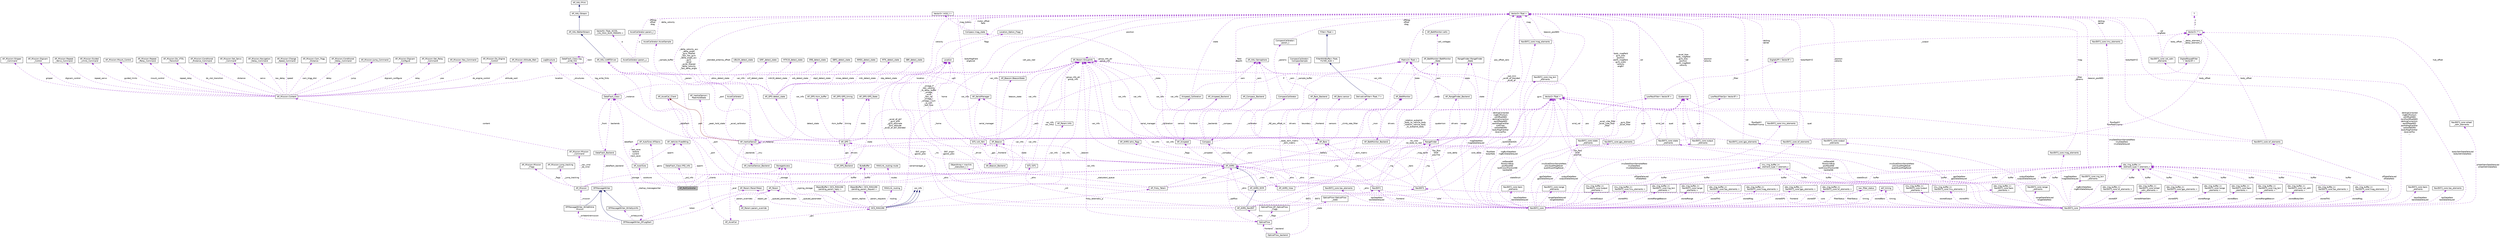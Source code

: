 digraph "AP_RollController"
{
 // INTERACTIVE_SVG=YES
  edge [fontname="Helvetica",fontsize="10",labelfontname="Helvetica",labelfontsize="10"];
  node [fontname="Helvetica",fontsize="10",shape=record];
  Node1 [label="AP_RollController",height=0.2,width=0.4,color="black", fillcolor="grey75", style="filled", fontcolor="black"];
  Node2 -> Node1 [dir="back",color="darkorchid3",fontsize="10",style="dashed",label=" autotune" ,fontname="Helvetica"];
  Node2 [label="AP_AutoTune",height=0.2,width=0.4,color="black", fillcolor="white", style="filled",URL="$classAP__AutoTune.html"];
  Node3 -> Node2 [dir="back",color="darkorchid3",fontsize="10",style="dashed",label=" dataflash" ,fontname="Helvetica"];
  Node3 [label="DataFlash_Class",height=0.2,width=0.4,color="black", fillcolor="white", style="filled",URL="$classDataFlash__Class.html"];
  Node4 -> Node3 [dir="back",color="darkorchid3",fontsize="10",style="dashed",label=" log_write_fmts" ,fontname="Helvetica"];
  Node4 [label="DataFlash_Class::log\l_write_fmt",height=0.2,width=0.4,color="black", fillcolor="white", style="filled",URL="$structDataFlash__Class_1_1log__write__fmt.html"];
  Node4 -> Node4 [dir="back",color="darkorchid3",fontsize="10",style="dashed",label=" next" ,fontname="Helvetica"];
  Node5 -> Node3 [dir="back",color="darkorchid3",fontsize="10",style="dashed",label=" _structures" ,fontname="Helvetica"];
  Node5 [label="LogStructure",height=0.2,width=0.4,color="black", fillcolor="white", style="filled",URL="$structLogStructure.html"];
  Node3 -> Node3 [dir="back",color="darkorchid3",fontsize="10",style="dashed",label=" _instance" ,fontname="Helvetica"];
  Node6 -> Node3 [dir="back",color="darkorchid3",fontsize="10",style="dashed",label=" backends" ,fontname="Helvetica"];
  Node6 [label="DataFlash_Backend",height=0.2,width=0.4,color="black", fillcolor="white", style="filled",URL="$classDataFlash__Backend.html"];
  Node3 -> Node6 [dir="back",color="darkorchid3",fontsize="10",style="dashed",label=" _front" ,fontname="Helvetica"];
  Node7 -> Node6 [dir="back",color="darkorchid3",fontsize="10",style="dashed",label=" _startup_messagewriter" ,fontname="Helvetica"];
  Node7 [label="DFMessageWriter_DFLogStart",height=0.2,width=0.4,color="black", fillcolor="white", style="filled",URL="$classDFMessageWriter__DFLogStart.html"];
  Node8 -> Node7 [dir="back",color="midnightblue",fontsize="10",style="solid",fontname="Helvetica"];
  Node8 [label="DFMessageWriter",height=0.2,width=0.4,color="black", fillcolor="white", style="filled",URL="$classDFMessageWriter.html"];
  Node6 -> Node8 [dir="back",color="darkorchid3",fontsize="10",style="dashed",label=" _dataflash_backend" ,fontname="Helvetica"];
  Node9 -> Node7 [dir="back",color="darkorchid3",fontsize="10",style="dashed",label=" _writeentiremission" ,fontname="Helvetica"];
  Node9 [label="DFMessageWriter_WriteEntire\lMission",height=0.2,width=0.4,color="black", fillcolor="white", style="filled",URL="$classDFMessageWriter__WriteEntireMission.html"];
  Node8 -> Node9 [dir="back",color="midnightblue",fontsize="10",style="solid",fontname="Helvetica"];
  Node10 -> Node9 [dir="back",color="darkorchid3",fontsize="10",style="dashed",label=" _mission" ,fontname="Helvetica"];
  Node10 [label="AP_Mission",height=0.2,width=0.4,color="black", fillcolor="white", style="filled",URL="$classAP__Mission.html",tooltip="Object managing Mission. "];
  Node11 -> Node10 [dir="back",color="darkorchid3",fontsize="10",style="dashed",label=" _storage" ,fontname="Helvetica"];
  Node11 [label="StorageAccess",height=0.2,width=0.4,color="black", fillcolor="white", style="filled",URL="$classStorageAccess.html"];
  Node12 -> Node10 [dir="back",color="darkorchid3",fontsize="10",style="dashed",label=" _nav_cmd\n_do_cmd" ,fontname="Helvetica"];
  Node12 [label="AP_Mission::Mission\l_Command",height=0.2,width=0.4,color="black", fillcolor="white", style="filled",URL="$structAP__Mission_1_1Mission__Command.html"];
  Node13 -> Node12 [dir="back",color="darkorchid3",fontsize="10",style="dashed",label=" content" ,fontname="Helvetica"];
  Node13 [label="AP_Mission::Content",height=0.2,width=0.4,color="black", fillcolor="white", style="filled",URL="$unionAP__Mission_1_1Content.html"];
  Node14 -> Node13 [dir="back",color="darkorchid3",fontsize="10",style="dashed",label=" guided_limits" ,fontname="Helvetica"];
  Node14 [label="AP_Mission::Guided\l_Limits_Command",height=0.2,width=0.4,color="black", fillcolor="white", style="filled",URL="$structAP__Mission_1_1Guided__Limits__Command.html"];
  Node15 -> Node13 [dir="back",color="darkorchid3",fontsize="10",style="dashed",label=" mount_control" ,fontname="Helvetica"];
  Node15 [label="AP_Mission::Mount_Control",height=0.2,width=0.4,color="black", fillcolor="white", style="filled",URL="$structAP__Mission_1_1Mount__Control.html"];
  Node16 -> Node13 [dir="back",color="darkorchid3",fontsize="10",style="dashed",label=" repeat_relay" ,fontname="Helvetica"];
  Node16 [label="AP_Mission::Repeat\l_Relay_Command",height=0.2,width=0.4,color="black", fillcolor="white", style="filled",URL="$structAP__Mission_1_1Repeat__Relay__Command.html"];
  Node17 -> Node13 [dir="back",color="darkorchid3",fontsize="10",style="dashed",label=" do_vtol_transition" ,fontname="Helvetica"];
  Node17 [label="AP_Mission::Do_VTOL\l_Transition",height=0.2,width=0.4,color="black", fillcolor="white", style="filled",URL="$structAP__Mission_1_1Do__VTOL__Transition.html"];
  Node18 -> Node13 [dir="back",color="darkorchid3",fontsize="10",style="dashed",label=" distance" ,fontname="Helvetica"];
  Node18 [label="AP_Mission::Conditional\l_Distance_Command",height=0.2,width=0.4,color="black", fillcolor="white", style="filled",URL="$structAP__Mission_1_1Conditional__Distance__Command.html"];
  Node19 -> Node13 [dir="back",color="darkorchid3",fontsize="10",style="dashed",label=" servo" ,fontname="Helvetica"];
  Node19 [label="AP_Mission::Set_Servo\l_Command",height=0.2,width=0.4,color="black", fillcolor="white", style="filled",URL="$structAP__Mission_1_1Set__Servo__Command.html"];
  Node20 -> Node13 [dir="back",color="darkorchid3",fontsize="10",style="dashed",label=" nav_delay" ,fontname="Helvetica"];
  Node20 [label="AP_Mission::Navigation\l_Delay_Command",height=0.2,width=0.4,color="black", fillcolor="white", style="filled",URL="$structAP__Mission_1_1Navigation__Delay__Command.html"];
  Node21 -> Node13 [dir="back",color="darkorchid3",fontsize="10",style="dashed",label=" speed" ,fontname="Helvetica"];
  Node21 [label="AP_Mission::Change\l_Speed_Command",height=0.2,width=0.4,color="black", fillcolor="white", style="filled",URL="$structAP__Mission_1_1Change__Speed__Command.html"];
  Node22 -> Node13 [dir="back",color="darkorchid3",fontsize="10",style="dashed",label=" cam_trigg_dist" ,fontname="Helvetica"];
  Node22 [label="AP_Mission::Cam_Trigg\l_Distance",height=0.2,width=0.4,color="black", fillcolor="white", style="filled",URL="$structAP__Mission_1_1Cam__Trigg__Distance.html"];
  Node23 -> Node13 [dir="back",color="darkorchid3",fontsize="10",style="dashed",label=" delay" ,fontname="Helvetica"];
  Node23 [label="AP_Mission::Conditional\l_Delay_Command",height=0.2,width=0.4,color="black", fillcolor="white", style="filled",URL="$structAP__Mission_1_1Conditional__Delay__Command.html"];
  Node24 -> Node13 [dir="back",color="darkorchid3",fontsize="10",style="dashed",label=" jump" ,fontname="Helvetica"];
  Node24 [label="AP_Mission::Jump_Command",height=0.2,width=0.4,color="black", fillcolor="white", style="filled",URL="$structAP__Mission_1_1Jump__Command.html"];
  Node25 -> Node13 [dir="back",color="darkorchid3",fontsize="10",style="dashed",label=" location" ,fontname="Helvetica"];
  Node25 [label="Location",height=0.2,width=0.4,color="black", fillcolor="white", style="filled",URL="$structLocation.html"];
  Node26 -> Node25 [dir="back",color="darkorchid3",fontsize="10",style="dashed",label=" flags" ,fontname="Helvetica"];
  Node26 [label="Location_Option_Flags",height=0.2,width=0.4,color="black", fillcolor="white", style="filled",URL="$structLocation__Option__Flags.html"];
  Node27 -> Node13 [dir="back",color="darkorchid3",fontsize="10",style="dashed",label=" digicam_configure" ,fontname="Helvetica"];
  Node27 [label="AP_Mission::Digicam\l_Configure",height=0.2,width=0.4,color="black", fillcolor="white", style="filled",URL="$structAP__Mission_1_1Digicam__Configure.html"];
  Node28 -> Node13 [dir="back",color="darkorchid3",fontsize="10",style="dashed",label=" relay" ,fontname="Helvetica"];
  Node28 [label="AP_Mission::Set_Relay\l_Command",height=0.2,width=0.4,color="black", fillcolor="white", style="filled",URL="$structAP__Mission_1_1Set__Relay__Command.html"];
  Node29 -> Node13 [dir="back",color="darkorchid3",fontsize="10",style="dashed",label=" yaw" ,fontname="Helvetica"];
  Node29 [label="AP_Mission::Yaw_Command",height=0.2,width=0.4,color="black", fillcolor="white", style="filled",URL="$structAP__Mission_1_1Yaw__Command.html"];
  Node30 -> Node13 [dir="back",color="darkorchid3",fontsize="10",style="dashed",label=" do_engine_control" ,fontname="Helvetica"];
  Node30 [label="AP_Mission::Do_Engine\l_Control",height=0.2,width=0.4,color="black", fillcolor="white", style="filled",URL="$structAP__Mission_1_1Do__Engine__Control.html"];
  Node31 -> Node13 [dir="back",color="darkorchid3",fontsize="10",style="dashed",label=" altitude_wait" ,fontname="Helvetica"];
  Node31 [label="AP_Mission::Altitude_Wait",height=0.2,width=0.4,color="black", fillcolor="white", style="filled",URL="$structAP__Mission_1_1Altitude__Wait.html"];
  Node32 -> Node13 [dir="back",color="darkorchid3",fontsize="10",style="dashed",label=" gripper" ,fontname="Helvetica"];
  Node32 [label="AP_Mission::Gripper\l_Command",height=0.2,width=0.4,color="black", fillcolor="white", style="filled",URL="$structAP__Mission_1_1Gripper__Command.html"];
  Node33 -> Node13 [dir="back",color="darkorchid3",fontsize="10",style="dashed",label=" digicam_control" ,fontname="Helvetica"];
  Node33 [label="AP_Mission::Digicam\l_Control",height=0.2,width=0.4,color="black", fillcolor="white", style="filled",URL="$structAP__Mission_1_1Digicam__Control.html"];
  Node34 -> Node13 [dir="back",color="darkorchid3",fontsize="10",style="dashed",label=" repeat_servo" ,fontname="Helvetica"];
  Node34 [label="AP_Mission::Repeat\l_Servo_Command",height=0.2,width=0.4,color="black", fillcolor="white", style="filled",URL="$structAP__Mission_1_1Repeat__Servo__Command.html"];
  Node35 -> Node10 [dir="back",color="darkorchid3",fontsize="10",style="dashed",label=" var_info" ,fontname="Helvetica"];
  Node35 [label="AP_Param::GroupInfo",height=0.2,width=0.4,color="black", fillcolor="white", style="filled",URL="$structAP__Param_1_1GroupInfo.html"];
  Node35 -> Node35 [dir="back",color="darkorchid3",fontsize="10",style="dashed",label=" group_info_ptr\ngroup_info" ,fontname="Helvetica"];
  Node36 -> Node10 [dir="back",color="darkorchid3",fontsize="10",style="dashed",label=" _flags" ,fontname="Helvetica"];
  Node36 [label="AP_Mission::Mission\l_Flags",height=0.2,width=0.4,color="black", fillcolor="white", style="filled",URL="$structAP__Mission_1_1Mission__Flags.html"];
  Node37 -> Node10 [dir="back",color="darkorchid3",fontsize="10",style="dashed",label=" _ahrs" ,fontname="Helvetica"];
  Node37 [label="AP_AHRS",height=0.2,width=0.4,color="black", fillcolor="white", style="filled",URL="$classAP__AHRS.html"];
  Node38 -> Node37 [dir="back",color="darkorchid3",fontsize="10",style="dashed",label=" _rotation_autopilot\l_body_to_vehicle_body\n_rotation_vehicle_body\l_to_autopilot_body" ,fontname="Helvetica"];
  Node38 [label="Matrix3\< float \>",height=0.2,width=0.4,color="black", fillcolor="white", style="filled",URL="$classMatrix3.html"];
  Node39 -> Node38 [dir="back",color="darkorchid3",fontsize="10",style="dashed",label=" a\nb\nc" ,fontname="Helvetica"];
  Node39 [label="Vector3\< float \>",height=0.2,width=0.4,color="black", fillcolor="white", style="filled",URL="$classVector3.html"];
  Node40 -> Node37 [dir="back",color="darkorchid3",fontsize="10",style="dashed",label=" _flags" ,fontname="Helvetica"];
  Node40 [label="AP_AHRS::ahrs_flags",height=0.2,width=0.4,color="black", fillcolor="white", style="filled",URL="$structAP__AHRS_1_1ahrs__flags.html"];
  Node41 -> Node37 [dir="back",color="darkorchid3",fontsize="10",style="dashed",label=" _baro" ,fontname="Helvetica"];
  Node41 [label="AP_Baro",height=0.2,width=0.4,color="black", fillcolor="white", style="filled",URL="$classAP__Baro.html"];
  Node42 -> Node41 [dir="back",color="darkorchid3",fontsize="10",style="dashed",label=" sensors" ,fontname="Helvetica"];
  Node42 [label="AP_Baro::sensor",height=0.2,width=0.4,color="black", fillcolor="white", style="filled",URL="$structAP__Baro_1_1sensor.html"];
  Node43 -> Node41 [dir="back",color="darkorchid3",fontsize="10",style="dashed",label=" _climb_rate_filter" ,fontname="Helvetica"];
  Node43 [label="DerivativeFilter\< float, 7 \>",height=0.2,width=0.4,color="black", fillcolor="white", style="filled",URL="$classDerivativeFilter.html"];
  Node44 -> Node43 [dir="back",color="midnightblue",fontsize="10",style="solid",fontname="Helvetica"];
  Node44 [label="FilterWithBuffer\< float,\l FILTER_SIZE \>",height=0.2,width=0.4,color="black", fillcolor="white", style="filled",URL="$classFilterWithBuffer.html"];
  Node45 -> Node44 [dir="back",color="midnightblue",fontsize="10",style="solid",fontname="Helvetica"];
  Node45 [label="Filter\< float \>",height=0.2,width=0.4,color="black", fillcolor="white", style="filled",URL="$classFilter.html"];
  Node35 -> Node41 [dir="back",color="darkorchid3",fontsize="10",style="dashed",label=" var_info" ,fontname="Helvetica"];
  Node46 -> Node41 [dir="back",color="darkorchid3",fontsize="10",style="dashed",label=" drivers" ,fontname="Helvetica"];
  Node46 [label="AP_Baro_Backend",height=0.2,width=0.4,color="black", fillcolor="white", style="filled",URL="$classAP__Baro__Backend.html"];
  Node41 -> Node46 [dir="back",color="darkorchid3",fontsize="10",style="dashed",label=" _frontend" ,fontname="Helvetica"];
  Node47 -> Node46 [dir="back",color="darkorchid3",fontsize="10",style="dashed",label=" _sem" ,fontname="Helvetica"];
  Node47 [label="AP_HAL::Semaphore",height=0.2,width=0.4,color="black", fillcolor="white", style="filled",URL="$classAP__HAL_1_1Semaphore.html"];
  Node48 -> Node37 [dir="back",color="darkorchid3",fontsize="10",style="dashed",label=" _optflow" ,fontname="Helvetica"];
  Node48 [label="OpticalFlow",height=0.2,width=0.4,color="black", fillcolor="white", style="filled",URL="$classOpticalFlow.html"];
  Node49 -> Node48 [dir="back",color="darkorchid3",fontsize="10",style="dashed",label=" _ahrs" ,fontname="Helvetica"];
  Node49 [label="AP_AHRS_NavEKF",height=0.2,width=0.4,color="black", fillcolor="white", style="filled",URL="$classAP__AHRS__NavEKF.html"];
  Node50 -> Node49 [dir="back",color="midnightblue",fontsize="10",style="solid",fontname="Helvetica"];
  Node50 [label="AP_AHRS_DCM",height=0.2,width=0.4,color="black", fillcolor="white", style="filled",URL="$classAP__AHRS__DCM.html"];
  Node37 -> Node50 [dir="back",color="midnightblue",fontsize="10",style="solid",fontname="Helvetica"];
  Node38 -> Node50 [dir="back",color="darkorchid3",fontsize="10",style="dashed",label=" _body_dcm_matrix\n_dcm_matrix" ,fontname="Helvetica"];
  Node39 -> Node50 [dir="back",color="darkorchid3",fontsize="10",style="dashed",label=" _omega_P\n_last_velocity\n_ra_delay_buffer\n_omega\n_wind\n_last_vel\n_omega_I\n_omega_I_sum\n_ra_sum\n_last_fuse\n..." ,fontname="Helvetica"];
  Node51 -> Node50 [dir="back",color="darkorchid3",fontsize="10",style="dashed",label=" _mag_earth" ,fontname="Helvetica"];
  Node51 [label="Vector2\< float \>",height=0.2,width=0.4,color="black", fillcolor="white", style="filled",URL="$structVector2.html"];
  Node38 -> Node49 [dir="back",color="darkorchid3",fontsize="10",style="dashed",label=" _dcm_matrix" ,fontname="Helvetica"];
  Node52 -> Node49 [dir="back",color="darkorchid3",fontsize="10",style="dashed",label=" EKF2" ,fontname="Helvetica"];
  Node52 [label="NavEKF2",height=0.2,width=0.4,color="black", fillcolor="white", style="filled",URL="$classNavEKF2.html"];
  Node41 -> Node52 [dir="back",color="darkorchid3",fontsize="10",style="dashed",label=" _baro" ,fontname="Helvetica"];
  Node35 -> Node52 [dir="back",color="darkorchid3",fontsize="10",style="dashed",label=" var_info" ,fontname="Helvetica"];
  Node51 -> Node52 [dir="back",color="darkorchid3",fontsize="10",style="dashed",label=" core_delta" ,fontname="Helvetica"];
  Node53 -> Node52 [dir="back",color="darkorchid3",fontsize="10",style="dashed",label=" _rng" ,fontname="Helvetica"];
  Node53 [label="RangeFinder",height=0.2,width=0.4,color="black", fillcolor="white", style="filled",URL="$classRangeFinder.html"];
  Node54 -> Node53 [dir="back",color="darkorchid3",fontsize="10",style="dashed",label=" serial_manager" ,fontname="Helvetica"];
  Node54 [label="AP_SerialManager",height=0.2,width=0.4,color="black", fillcolor="white", style="filled",URL="$classAP__SerialManager.html"];
  Node55 -> Node54 [dir="back",color="darkorchid3",fontsize="10",style="dashed",label=" uart" ,fontname="Helvetica"];
  Node55 [label="AP_HAL::UARTDriver",height=0.2,width=0.4,color="black", fillcolor="white", style="filled",URL="$classAP__HAL_1_1UARTDriver.html"];
  Node56 -> Node55 [dir="back",color="midnightblue",fontsize="10",style="solid",fontname="Helvetica"];
  Node56 [label="AP_HAL::BetterStream",height=0.2,width=0.4,color="black", fillcolor="white", style="filled",URL="$classAP__HAL_1_1BetterStream.html"];
  Node57 -> Node56 [dir="back",color="midnightblue",fontsize="10",style="solid",fontname="Helvetica"];
  Node57 [label="AP_HAL::Stream",height=0.2,width=0.4,color="black", fillcolor="white", style="filled",URL="$classAP__HAL_1_1Stream.html"];
  Node58 -> Node57 [dir="back",color="midnightblue",fontsize="10",style="solid",fontname="Helvetica"];
  Node58 [label="AP_HAL::Print",height=0.2,width=0.4,color="black", fillcolor="white", style="filled",URL="$classAP__HAL_1_1Print.html"];
  Node35 -> Node54 [dir="back",color="darkorchid3",fontsize="10",style="dashed",label=" var_info" ,fontname="Helvetica"];
  Node59 -> Node53 [dir="back",color="darkorchid3",fontsize="10",style="dashed",label=" state" ,fontname="Helvetica"];
  Node59 [label="RangeFinder::RangeFinder\l_State",height=0.2,width=0.4,color="black", fillcolor="white", style="filled",URL="$structRangeFinder_1_1RangeFinder__State.html"];
  Node35 -> Node53 [dir="back",color="darkorchid3",fontsize="10",style="dashed",label=" var_info" ,fontname="Helvetica"];
  Node39 -> Node53 [dir="back",color="darkorchid3",fontsize="10",style="dashed",label=" pos_offset_zero" ,fontname="Helvetica"];
  Node60 -> Node53 [dir="back",color="darkorchid3",fontsize="10",style="dashed",label=" drivers" ,fontname="Helvetica"];
  Node60 [label="AP_RangeFinder_Backend",height=0.2,width=0.4,color="black", fillcolor="white", style="filled",URL="$classAP__RangeFinder__Backend.html"];
  Node59 -> Node60 [dir="back",color="darkorchid3",fontsize="10",style="dashed",label=" state" ,fontname="Helvetica"];
  Node47 -> Node60 [dir="back",color="darkorchid3",fontsize="10",style="dashed",label=" _sem" ,fontname="Helvetica"];
  Node53 -> Node60 [dir="back",color="darkorchid3",fontsize="10",style="dashed",label=" ranger" ,fontname="Helvetica"];
  Node37 -> Node52 [dir="back",color="darkorchid3",fontsize="10",style="dashed",label=" _ahrs" ,fontname="Helvetica"];
  Node61 -> Node52 [dir="back",color="darkorchid3",fontsize="10",style="dashed",label=" core" ,fontname="Helvetica"];
  Node61 [label="NavEKF2_core",height=0.2,width=0.4,color="black", fillcolor="white", style="filled",URL="$classNavEKF2__core.html"];
  Node62 -> Node61 [dir="back",color="darkorchid3",fontsize="10",style="dashed",label=" magDataNew\nmagDataDelayed" ,fontname="Helvetica"];
  Node62 [label="NavEKF2_core::mag_elements",height=0.2,width=0.4,color="black", fillcolor="white", style="filled",URL="$structNavEKF2__core_1_1mag__elements.html"];
  Node39 -> Node62 [dir="back",color="darkorchid3",fontsize="10",style="dashed",label=" mag" ,fontname="Helvetica"];
  Node38 -> Node61 [dir="back",color="darkorchid3",fontsize="10",style="dashed",label=" Tbn_flow\nDCM\nprevTnb" ,fontname="Helvetica"];
  Node52 -> Node61 [dir="back",color="darkorchid3",fontsize="10",style="dashed",label=" frontend" ,fontname="Helvetica"];
  Node63 -> Node61 [dir="back",color="darkorchid3",fontsize="10",style="dashed",label=" baroDataNew\nbaroDataDelayed" ,fontname="Helvetica"];
  Node63 [label="NavEKF2_core::baro\l_elements",height=0.2,width=0.4,color="black", fillcolor="white", style="filled",URL="$structNavEKF2__core_1_1baro__elements.html"];
  Node64 -> Node61 [dir="back",color="darkorchid3",fontsize="10",style="dashed",label=" storedIMU" ,fontname="Helvetica"];
  Node64 [label="imu_ring_buffer_t\<\l NavEKF2_core::imu_elements \>",height=0.2,width=0.4,color="black", fillcolor="white", style="filled",URL="$classimu__ring__buffer__t.html"];
  Node65 -> Node64 [dir="back",color="darkorchid3",fontsize="10",style="dashed",label=" buffer" ,fontname="Helvetica"];
  Node65 [label="imu_ring_buffer_t\<\l element_type \>::element_t",height=0.2,width=0.4,color="black", fillcolor="white", style="filled",URL="$structimu__ring__buffer__t_1_1element__t.html"];
  Node66 -> Node61 [dir="back",color="darkorchid3",fontsize="10",style="dashed",label=" rngBcnDataNew\nrngBcnDataDelayed" ,fontname="Helvetica"];
  Node66 [label="NavEKF2_core::rng_bcn\l_elements",height=0.2,width=0.4,color="black", fillcolor="white", style="filled",URL="$structNavEKF2__core_1_1rng__bcn__elements.html"];
  Node39 -> Node66 [dir="back",color="darkorchid3",fontsize="10",style="dashed",label=" beacon_posNED" ,fontname="Helvetica"];
  Node67 -> Node61 [dir="back",color="darkorchid3",fontsize="10",style="dashed",label=" ofDataDelayed\nofDataNew" ,fontname="Helvetica"];
  Node67 [label="NavEKF2_core::of_elements",height=0.2,width=0.4,color="black", fillcolor="white", style="filled",URL="$structNavEKF2__core_1_1of__elements.html"];
  Node39 -> Node67 [dir="back",color="darkorchid3",fontsize="10",style="dashed",label=" bodyRadXYZ" ,fontname="Helvetica"];
  Node68 -> Node67 [dir="back",color="darkorchid3",fontsize="10",style="dashed",label=" body_offset" ,fontname="Helvetica"];
  Node68 [label="Vector3\< T \>",height=0.2,width=0.4,color="black", fillcolor="white", style="filled",URL="$classVector3.html"];
  Node69 -> Node68 [dir="back",color="darkorchid3",fontsize="10",style="dashed",label=" x\ny\nz" ,fontname="Helvetica"];
  Node69 [label="T",height=0.2,width=0.4,color="grey75", fillcolor="white", style="filled"];
  Node51 -> Node67 [dir="back",color="darkorchid3",fontsize="10",style="dashed",label=" flowRadXY\nflowRadXYcomp" ,fontname="Helvetica"];
  Node70 -> Node61 [dir="back",color="darkorchid3",fontsize="10",style="dashed",label=" storedGPS" ,fontname="Helvetica"];
  Node70 [label="obs_ring_buffer_t\<\l NavEKF2_core::gps_elements \>",height=0.2,width=0.4,color="black", fillcolor="white", style="filled",URL="$classobs__ring__buffer__t.html"];
  Node71 -> Node70 [dir="back",color="darkorchid3",fontsize="10",style="dashed",label=" buffer" ,fontname="Helvetica"];
  Node71 [label="obs_ring_buffer_t\<\l element_type \>::element_t",height=0.2,width=0.4,color="black", fillcolor="white", style="filled",URL="$structobs__ring__buffer__t_1_1element__t.html"];
  Node72 -> Node61 [dir="back",color="darkorchid3",fontsize="10",style="dashed",label=" timing" ,fontname="Helvetica"];
  Node72 [label="ekf_timing",height=0.2,width=0.4,color="black", fillcolor="white", style="filled",URL="$structekf__timing.html"];
  Node73 -> Node61 [dir="back",color="darkorchid3",fontsize="10",style="dashed",label=" tasDataNew\ntasDataDelayed" ,fontname="Helvetica"];
  Node73 [label="NavEKF2_core::tas_elements",height=0.2,width=0.4,color="black", fillcolor="white", style="filled",URL="$structNavEKF2__core_1_1tas__elements.html"];
  Node74 -> Node61 [dir="back",color="darkorchid3",fontsize="10",style="dashed",label=" imuQuatDownSampleNew\nprevQuatMagReset\nquatAtLastMagReset" ,fontname="Helvetica"];
  Node74 [label="Quaternion",height=0.2,width=0.4,color="black", fillcolor="white", style="filled",URL="$classQuaternion.html"];
  Node75 -> Node61 [dir="back",color="darkorchid3",fontsize="10",style="dashed",label=" stateStruct" ,fontname="Helvetica"];
  Node75 [label="NavEKF2_core::state\l_elements",height=0.2,width=0.4,color="black", fillcolor="white", style="filled",URL="$structNavEKF2__core_1_1state__elements.html"];
  Node74 -> Node75 [dir="back",color="darkorchid3",fontsize="10",style="dashed",label=" quat" ,fontname="Helvetica"];
  Node39 -> Node75 [dir="back",color="darkorchid3",fontsize="10",style="dashed",label=" body_magfield\ngyro_bias\nposition\nearth_magfield\ngyro_scale\nvelocity\nangErr" ,fontname="Helvetica"];
  Node51 -> Node75 [dir="back",color="darkorchid3",fontsize="10",style="dashed",label=" wind_vel" ,fontname="Helvetica"];
  Node76 -> Node61 [dir="back",color="darkorchid3",fontsize="10",style="dashed",label=" storedOF" ,fontname="Helvetica"];
  Node76 [label="obs_ring_buffer_t\<\l NavEKF2_core::of_elements \>",height=0.2,width=0.4,color="black", fillcolor="white", style="filled",URL="$classobs__ring__buffer__t.html"];
  Node71 -> Node76 [dir="back",color="darkorchid3",fontsize="10",style="dashed",label=" buffer" ,fontname="Helvetica"];
  Node77 -> Node61 [dir="back",color="darkorchid3",fontsize="10",style="dashed",label=" imuDataDownSampledNew\nimuDataNew\nimuDataDelayed" ,fontname="Helvetica"];
  Node77 [label="NavEKF2_core::imu_elements",height=0.2,width=0.4,color="black", fillcolor="white", style="filled",URL="$structNavEKF2__core_1_1imu__elements.html"];
  Node39 -> Node77 [dir="back",color="darkorchid3",fontsize="10",style="dashed",label=" delAng\ndelVel" ,fontname="Helvetica"];
  Node39 -> Node61 [dir="back",color="darkorchid3",fontsize="10",style="dashed",label=" delAngCorrected\nrngBcnPosSum\nvelOffsetNED\ndelAngCorrection\nearthRateNED\nearthMagFieldVar\ntiltErrVec\nvelDotNEDfilt\nbodyMagFieldVar\nreceiverPos\n..." ,fontname="Helvetica"];
  Node78 -> Node61 [dir="back",color="darkorchid3",fontsize="10",style="dashed",label=" filterStatus" ,fontname="Helvetica"];
  Node78 [label="nav_filter_status",height=0.2,width=0.4,color="black", fillcolor="white", style="filled",URL="$unionnav__filter__status.html"];
  Node79 -> Node61 [dir="back",color="darkorchid3",fontsize="10",style="dashed",label=" outputDataNew\noutputDataDelayed" ,fontname="Helvetica"];
  Node79 [label="NavEKF2_core::output\l_elements",height=0.2,width=0.4,color="black", fillcolor="white", style="filled",URL="$structNavEKF2__core_1_1output__elements.html"];
  Node74 -> Node79 [dir="back",color="darkorchid3",fontsize="10",style="dashed",label=" quat" ,fontname="Helvetica"];
  Node39 -> Node79 [dir="back",color="darkorchid3",fontsize="10",style="dashed",label=" position\nvelocity" ,fontname="Helvetica"];
  Node80 -> Node61 [dir="back",color="darkorchid3",fontsize="10",style="dashed",label=" gpsDataNew\ngpsDataDelayed" ,fontname="Helvetica"];
  Node80 [label="NavEKF2_core::gps_elements",height=0.2,width=0.4,color="black", fillcolor="white", style="filled",URL="$structNavEKF2__core_1_1gps__elements.html"];
  Node39 -> Node80 [dir="back",color="darkorchid3",fontsize="10",style="dashed",label=" vel" ,fontname="Helvetica"];
  Node51 -> Node80 [dir="back",color="darkorchid3",fontsize="10",style="dashed",label=" pos" ,fontname="Helvetica"];
  Node51 -> Node61 [dir="back",color="darkorchid3",fontsize="10",style="dashed",label=" velResetNE\nflowGyroBias\nposResetNE\nlastKnownPositionNE\nheldVelNE" ,fontname="Helvetica"];
  Node81 -> Node61 [dir="back",color="darkorchid3",fontsize="10",style="dashed",label=" storedBaro" ,fontname="Helvetica"];
  Node81 [label="obs_ring_buffer_t\<\l NavEKF2_core::baro\l_elements \>",height=0.2,width=0.4,color="black", fillcolor="white", style="filled",URL="$classobs__ring__buffer__t.html"];
  Node71 -> Node81 [dir="back",color="darkorchid3",fontsize="10",style="dashed",label=" buffer" ,fontname="Helvetica"];
  Node82 -> Node61 [dir="back",color="darkorchid3",fontsize="10",style="dashed",label=" storedRangeBeacon" ,fontname="Helvetica"];
  Node82 [label="obs_ring_buffer_t\<\l NavEKF2_core::rng_bcn\l_elements \>",height=0.2,width=0.4,color="black", fillcolor="white", style="filled",URL="$classobs__ring__buffer__t.html"];
  Node71 -> Node82 [dir="back",color="darkorchid3",fontsize="10",style="dashed",label=" buffer" ,fontname="Helvetica"];
  Node83 -> Node61 [dir="back",color="darkorchid3",fontsize="10",style="dashed",label=" storedRange" ,fontname="Helvetica"];
  Node83 [label="obs_ring_buffer_t\<\l NavEKF2_core::range\l_elements \>",height=0.2,width=0.4,color="black", fillcolor="white", style="filled",URL="$classobs__ring__buffer__t.html"];
  Node71 -> Node83 [dir="back",color="darkorchid3",fontsize="10",style="dashed",label=" buffer" ,fontname="Helvetica"];
  Node84 -> Node61 [dir="back",color="darkorchid3",fontsize="10",style="dashed",label=" storedTAS" ,fontname="Helvetica"];
  Node84 [label="obs_ring_buffer_t\<\l NavEKF2_core::tas_elements \>",height=0.2,width=0.4,color="black", fillcolor="white", style="filled",URL="$classobs__ring__buffer__t.html"];
  Node71 -> Node84 [dir="back",color="darkorchid3",fontsize="10",style="dashed",label=" buffer" ,fontname="Helvetica"];
  Node37 -> Node61 [dir="back",color="darkorchid3",fontsize="10",style="dashed",label=" _ahrs" ,fontname="Helvetica"];
  Node85 -> Node61 [dir="back",color="darkorchid3",fontsize="10",style="dashed",label=" storedMag" ,fontname="Helvetica"];
  Node85 [label="obs_ring_buffer_t\<\l NavEKF2_core::mag_elements \>",height=0.2,width=0.4,color="black", fillcolor="white", style="filled",URL="$classobs__ring__buffer__t.html"];
  Node71 -> Node85 [dir="back",color="darkorchid3",fontsize="10",style="dashed",label=" buffer" ,fontname="Helvetica"];
  Node86 -> Node61 [dir="back",color="darkorchid3",fontsize="10",style="dashed",label=" rangeDataDelayed\nrangeDataNew" ,fontname="Helvetica"];
  Node86 [label="NavEKF2_core::range\l_elements",height=0.2,width=0.4,color="black", fillcolor="white", style="filled",URL="$structNavEKF2__core_1_1range__elements.html"];
  Node25 -> Node61 [dir="back",color="darkorchid3",fontsize="10",style="dashed",label=" EKF_origin\ngpsloc_prev" ,fontname="Helvetica"];
  Node87 -> Node61 [dir="back",color="darkorchid3",fontsize="10",style="dashed",label=" storedOutput" ,fontname="Helvetica"];
  Node87 [label="imu_ring_buffer_t\<\l NavEKF2_core::output\l_elements \>",height=0.2,width=0.4,color="black", fillcolor="white", style="filled",URL="$classimu__ring__buffer__t.html"];
  Node65 -> Node87 [dir="back",color="darkorchid3",fontsize="10",style="dashed",label=" buffer" ,fontname="Helvetica"];
  Node88 -> Node49 [dir="back",color="darkorchid3",fontsize="10",style="dashed",label=" EKF3" ,fontname="Helvetica"];
  Node88 [label="NavEKF3",height=0.2,width=0.4,color="black", fillcolor="white", style="filled",URL="$classNavEKF3.html"];
  Node89 -> Node88 [dir="back",color="darkorchid3",fontsize="10",style="dashed",label=" core" ,fontname="Helvetica"];
  Node89 [label="NavEKF3_core",height=0.2,width=0.4,color="black", fillcolor="white", style="filled",URL="$classNavEKF3__core.html"];
  Node90 -> Node89 [dir="back",color="darkorchid3",fontsize="10",style="dashed",label=" storedMag" ,fontname="Helvetica"];
  Node90 [label="obs_ring_buffer_t\<\l NavEKF3_core::mag_elements \>",height=0.2,width=0.4,color="black", fillcolor="white", style="filled",URL="$classobs__ring__buffer__t.html"];
  Node71 -> Node90 [dir="back",color="darkorchid3",fontsize="10",style="dashed",label=" buffer" ,fontname="Helvetica"];
  Node91 -> Node89 [dir="back",color="darkorchid3",fontsize="10",style="dashed",label=" outputDataNew\noutputDataDelayed" ,fontname="Helvetica"];
  Node91 [label="NavEKF3_core::output\l_elements",height=0.2,width=0.4,color="black", fillcolor="white", style="filled",URL="$structNavEKF3__core_1_1output__elements.html"];
  Node74 -> Node91 [dir="back",color="darkorchid3",fontsize="10",style="dashed",label=" quat" ,fontname="Helvetica"];
  Node39 -> Node91 [dir="back",color="darkorchid3",fontsize="10",style="dashed",label=" position\nvelocity" ,fontname="Helvetica"];
  Node92 -> Node89 [dir="back",color="darkorchid3",fontsize="10",style="dashed",label=" gpsDataNew\ngpsDataDelayed" ,fontname="Helvetica"];
  Node92 [label="NavEKF3_core::gps_elements",height=0.2,width=0.4,color="black", fillcolor="white", style="filled",URL="$structNavEKF3__core_1_1gps__elements.html"];
  Node39 -> Node92 [dir="back",color="darkorchid3",fontsize="10",style="dashed",label=" vel" ,fontname="Helvetica"];
  Node51 -> Node92 [dir="back",color="darkorchid3",fontsize="10",style="dashed",label=" pos" ,fontname="Helvetica"];
  Node38 -> Node89 [dir="back",color="darkorchid3",fontsize="10",style="dashed",label=" Tbn_flow\nDCM\nprevTnb" ,fontname="Helvetica"];
  Node88 -> Node89 [dir="back",color="darkorchid3",fontsize="10",style="dashed",label=" frontend" ,fontname="Helvetica"];
  Node93 -> Node89 [dir="back",color="darkorchid3",fontsize="10",style="dashed",label=" storedOF" ,fontname="Helvetica"];
  Node93 [label="obs_ring_buffer_t\<\l NavEKF3_core::of_elements \>",height=0.2,width=0.4,color="black", fillcolor="white", style="filled",URL="$classobs__ring__buffer__t.html"];
  Node71 -> Node93 [dir="back",color="darkorchid3",fontsize="10",style="dashed",label=" buffer" ,fontname="Helvetica"];
  Node72 -> Node89 [dir="back",color="darkorchid3",fontsize="10",style="dashed",label=" timing" ,fontname="Helvetica"];
  Node94 -> Node89 [dir="back",color="darkorchid3",fontsize="10",style="dashed",label=" wheelOdmDataDelayed\nwheelOdmDataNew" ,fontname="Helvetica"];
  Node94 [label="NavEKF3_core::wheel\l_odm_elements",height=0.2,width=0.4,color="black", fillcolor="white", style="filled",URL="$structNavEKF3__core_1_1wheel__odm__elements.html"];
  Node68 -> Node94 [dir="back",color="darkorchid3",fontsize="10",style="dashed",label=" hub_offset" ,fontname="Helvetica"];
  Node95 -> Node89 [dir="back",color="darkorchid3",fontsize="10",style="dashed",label=" bodyOdmDataDelayed\nbodyOdmDataNew" ,fontname="Helvetica"];
  Node95 [label="NavEKF3_core::vel_odm\l_elements",height=0.2,width=0.4,color="black", fillcolor="white", style="filled",URL="$structNavEKF3__core_1_1vel__odm__elements.html"];
  Node39 -> Node95 [dir="back",color="darkorchid3",fontsize="10",style="dashed",label=" vel\nangRate" ,fontname="Helvetica"];
  Node68 -> Node95 [dir="back",color="darkorchid3",fontsize="10",style="dashed",label=" body_offset" ,fontname="Helvetica"];
  Node74 -> Node89 [dir="back",color="darkorchid3",fontsize="10",style="dashed",label=" imuQuatDownSampleNew\nprevQuatMagReset\nquatAtLastMagReset" ,fontname="Helvetica"];
  Node96 -> Node89 [dir="back",color="darkorchid3",fontsize="10",style="dashed",label=" storedWheelOdm" ,fontname="Helvetica"];
  Node96 [label="obs_ring_buffer_t\<\l NavEKF3_core::wheel\l_odm_elements \>",height=0.2,width=0.4,color="black", fillcolor="white", style="filled",URL="$classobs__ring__buffer__t.html"];
  Node71 -> Node96 [dir="back",color="darkorchid3",fontsize="10",style="dashed",label=" buffer" ,fontname="Helvetica"];
  Node39 -> Node89 [dir="back",color="darkorchid3",fontsize="10",style="dashed",label=" delAngCorrected\nrngBcnPosSum\nvelOffsetNED\nbcnPosOffsetNED\ndelAngCorrection\nearthRateNED\nearthMagFieldVar\nvelDotNEDfilt\nbodyMagFieldVar\nreceiverPos\n..." ,fontname="Helvetica"];
  Node78 -> Node89 [dir="back",color="darkorchid3",fontsize="10",style="dashed",label=" filterStatus" ,fontname="Helvetica"];
  Node97 -> Node89 [dir="back",color="darkorchid3",fontsize="10",style="dashed",label=" magDataNew\nmagDataDelayed" ,fontname="Helvetica"];
  Node97 [label="NavEKF3_core::mag_elements",height=0.2,width=0.4,color="black", fillcolor="white", style="filled",URL="$structNavEKF3__core_1_1mag__elements.html"];
  Node39 -> Node97 [dir="back",color="darkorchid3",fontsize="10",style="dashed",label=" mag" ,fontname="Helvetica"];
  Node51 -> Node89 [dir="back",color="darkorchid3",fontsize="10",style="dashed",label=" velResetNE\nflowGyroBias\nposResetNE\nlastKnownPositionNE\nheldVelNE" ,fontname="Helvetica"];
  Node98 -> Node89 [dir="back",color="darkorchid3",fontsize="10",style="dashed",label=" storedGPS" ,fontname="Helvetica"];
  Node98 [label="obs_ring_buffer_t\<\l NavEKF3_core::gps_elements \>",height=0.2,width=0.4,color="black", fillcolor="white", style="filled",URL="$classobs__ring__buffer__t.html"];
  Node71 -> Node98 [dir="back",color="darkorchid3",fontsize="10",style="dashed",label=" buffer" ,fontname="Helvetica"];
  Node99 -> Node89 [dir="back",color="darkorchid3",fontsize="10",style="dashed",label=" stateStruct" ,fontname="Helvetica"];
  Node99 [label="NavEKF3_core::state\l_elements",height=0.2,width=0.4,color="black", fillcolor="white", style="filled",URL="$structNavEKF3__core_1_1state__elements.html"];
  Node74 -> Node99 [dir="back",color="darkorchid3",fontsize="10",style="dashed",label=" quat" ,fontname="Helvetica"];
  Node39 -> Node99 [dir="back",color="darkorchid3",fontsize="10",style="dashed",label=" accel_bias\nbody_magfield\ngyro_bias\nposition\nearth_magfield\nvelocity" ,fontname="Helvetica"];
  Node51 -> Node99 [dir="back",color="darkorchid3",fontsize="10",style="dashed",label=" wind_vel" ,fontname="Helvetica"];
  Node100 -> Node89 [dir="back",color="darkorchid3",fontsize="10",style="dashed",label=" storedRange" ,fontname="Helvetica"];
  Node100 [label="obs_ring_buffer_t\<\l NavEKF3_core::range\l_elements \>",height=0.2,width=0.4,color="black", fillcolor="white", style="filled",URL="$classobs__ring__buffer__t.html"];
  Node71 -> Node100 [dir="back",color="darkorchid3",fontsize="10",style="dashed",label=" buffer" ,fontname="Helvetica"];
  Node101 -> Node89 [dir="back",color="darkorchid3",fontsize="10",style="dashed",label=" rngBcnDataNew\nrngBcnDataDelayed" ,fontname="Helvetica"];
  Node101 [label="NavEKF3_core::rng_bcn\l_elements",height=0.2,width=0.4,color="black", fillcolor="white", style="filled",URL="$structNavEKF3__core_1_1rng__bcn__elements.html"];
  Node39 -> Node101 [dir="back",color="darkorchid3",fontsize="10",style="dashed",label=" beacon_posNED" ,fontname="Helvetica"];
  Node102 -> Node89 [dir="back",color="darkorchid3",fontsize="10",style="dashed",label=" baroDataNew\nbaroDataDelayed" ,fontname="Helvetica"];
  Node102 [label="NavEKF3_core::baro\l_elements",height=0.2,width=0.4,color="black", fillcolor="white", style="filled",URL="$structNavEKF3__core_1_1baro__elements.html"];
  Node37 -> Node89 [dir="back",color="darkorchid3",fontsize="10",style="dashed",label=" _ahrs" ,fontname="Helvetica"];
  Node103 -> Node89 [dir="back",color="darkorchid3",fontsize="10",style="dashed",label=" storedBaro" ,fontname="Helvetica"];
  Node103 [label="obs_ring_buffer_t\<\l NavEKF3_core::baro\l_elements \>",height=0.2,width=0.4,color="black", fillcolor="white", style="filled",URL="$classobs__ring__buffer__t.html"];
  Node71 -> Node103 [dir="back",color="darkorchid3",fontsize="10",style="dashed",label=" buffer" ,fontname="Helvetica"];
  Node25 -> Node89 [dir="back",color="darkorchid3",fontsize="10",style="dashed",label=" EKF_origin\ngpsloc_prev" ,fontname="Helvetica"];
  Node104 -> Node89 [dir="back",color="darkorchid3",fontsize="10",style="dashed",label=" tasDataNew\ntasDataDelayed" ,fontname="Helvetica"];
  Node104 [label="NavEKF3_core::tas_elements",height=0.2,width=0.4,color="black", fillcolor="white", style="filled",URL="$structNavEKF3__core_1_1tas__elements.html"];
  Node105 -> Node89 [dir="back",color="darkorchid3",fontsize="10",style="dashed",label=" storedIMU" ,fontname="Helvetica"];
  Node105 [label="imu_ring_buffer_t\<\l NavEKF3_core::imu_elements \>",height=0.2,width=0.4,color="black", fillcolor="white", style="filled",URL="$classimu__ring__buffer__t.html"];
  Node65 -> Node105 [dir="back",color="darkorchid3",fontsize="10",style="dashed",label=" buffer" ,fontname="Helvetica"];
  Node106 -> Node89 [dir="back",color="darkorchid3",fontsize="10",style="dashed",label=" storedRangeBeacon" ,fontname="Helvetica"];
  Node106 [label="obs_ring_buffer_t\<\l NavEKF3_core::rng_bcn\l_elements \>",height=0.2,width=0.4,color="black", fillcolor="white", style="filled",URL="$classobs__ring__buffer__t.html"];
  Node71 -> Node106 [dir="back",color="darkorchid3",fontsize="10",style="dashed",label=" buffer" ,fontname="Helvetica"];
  Node107 -> Node89 [dir="back",color="darkorchid3",fontsize="10",style="dashed",label=" storedBodyOdm" ,fontname="Helvetica"];
  Node107 [label="obs_ring_buffer_t\<\l NavEKF3_core::vel_odm\l_elements \>",height=0.2,width=0.4,color="black", fillcolor="white", style="filled",URL="$classobs__ring__buffer__t.html"];
  Node71 -> Node107 [dir="back",color="darkorchid3",fontsize="10",style="dashed",label=" buffer" ,fontname="Helvetica"];
  Node108 -> Node89 [dir="back",color="darkorchid3",fontsize="10",style="dashed",label=" ofDataDelayed\nofDataNew" ,fontname="Helvetica"];
  Node108 [label="NavEKF3_core::of_elements",height=0.2,width=0.4,color="black", fillcolor="white", style="filled",URL="$structNavEKF3__core_1_1of__elements.html"];
  Node39 -> Node108 [dir="back",color="darkorchid3",fontsize="10",style="dashed",label=" bodyRadXYZ" ,fontname="Helvetica"];
  Node68 -> Node108 [dir="back",color="darkorchid3",fontsize="10",style="dashed",label=" body_offset" ,fontname="Helvetica"];
  Node51 -> Node108 [dir="back",color="darkorchid3",fontsize="10",style="dashed",label=" flowRadXY\nflowRadXYcomp" ,fontname="Helvetica"];
  Node109 -> Node89 [dir="back",color="darkorchid3",fontsize="10",style="dashed",label=" rangeDataDelayed\nrangeDataNew" ,fontname="Helvetica"];
  Node109 [label="NavEKF3_core::range\l_elements",height=0.2,width=0.4,color="black", fillcolor="white", style="filled",URL="$structNavEKF3__core_1_1range__elements.html"];
  Node110 -> Node89 [dir="back",color="darkorchid3",fontsize="10",style="dashed",label=" imuDataDownSampledNew\nimuDataNew\nimuDataDelayed" ,fontname="Helvetica"];
  Node110 [label="NavEKF3_core::imu_elements",height=0.2,width=0.4,color="black", fillcolor="white", style="filled",URL="$structNavEKF3__core_1_1imu__elements.html"];
  Node39 -> Node110 [dir="back",color="darkorchid3",fontsize="10",style="dashed",label=" delAng\ndelVel" ,fontname="Helvetica"];
  Node111 -> Node89 [dir="back",color="darkorchid3",fontsize="10",style="dashed",label=" storedOutput" ,fontname="Helvetica"];
  Node111 [label="imu_ring_buffer_t\<\l NavEKF3_core::output\l_elements \>",height=0.2,width=0.4,color="black", fillcolor="white", style="filled",URL="$classimu__ring__buffer__t.html"];
  Node65 -> Node111 [dir="back",color="darkorchid3",fontsize="10",style="dashed",label=" buffer" ,fontname="Helvetica"];
  Node112 -> Node89 [dir="back",color="darkorchid3",fontsize="10",style="dashed",label=" storedTAS" ,fontname="Helvetica"];
  Node112 [label="obs_ring_buffer_t\<\l NavEKF3_core::tas_elements \>",height=0.2,width=0.4,color="black", fillcolor="white", style="filled",URL="$classobs__ring__buffer__t.html"];
  Node71 -> Node112 [dir="back",color="darkorchid3",fontsize="10",style="dashed",label=" buffer" ,fontname="Helvetica"];
  Node41 -> Node88 [dir="back",color="darkorchid3",fontsize="10",style="dashed",label=" _baro" ,fontname="Helvetica"];
  Node35 -> Node88 [dir="back",color="darkorchid3",fontsize="10",style="dashed",label=" var_info" ,fontname="Helvetica"];
  Node51 -> Node88 [dir="back",color="darkorchid3",fontsize="10",style="dashed",label=" core_delta" ,fontname="Helvetica"];
  Node53 -> Node88 [dir="back",color="darkorchid3",fontsize="10",style="dashed",label=" _rng" ,fontname="Helvetica"];
  Node37 -> Node88 [dir="back",color="darkorchid3",fontsize="10",style="dashed",label=" _ahrs" ,fontname="Helvetica"];
  Node113 -> Node49 [dir="back",color="darkorchid3",fontsize="10",style="dashed",label=" _sitl" ,fontname="Helvetica"];
  Node113 [label="SITL::SITL",height=0.2,width=0.4,color="black", fillcolor="white", style="filled",URL="$classSITL_1_1SITL.html"];
  Node35 -> Node113 [dir="back",color="darkorchid3",fontsize="10",style="dashed",label=" var_info\nvar_info2" ,fontname="Helvetica"];
  Node114 -> Node113 [dir="back",color="darkorchid3",fontsize="10",style="dashed",label=" state" ,fontname="Helvetica"];
  Node114 [label="SITL::sitl_fdm",height=0.2,width=0.4,color="black", fillcolor="white", style="filled",URL="$structSITL_1_1sitl__fdm.html"];
  Node74 -> Node114 [dir="back",color="darkorchid3",fontsize="10",style="dashed",label=" quaternion" ,fontname="Helvetica"];
  Node39 -> Node114 [dir="back",color="darkorchid3",fontsize="10",style="dashed",label=" bodyMagField\nangAccel" ,fontname="Helvetica"];
  Node25 -> Node114 [dir="back",color="darkorchid3",fontsize="10",style="dashed",label=" home" ,fontname="Helvetica"];
  Node39 -> Node49 [dir="back",color="darkorchid3",fontsize="10",style="dashed",label=" _accel_ef_ekf\n_gyro_drift\n_gyro_estimate\n_dcm_attitude\n_accel_ef_ekf_blended" ,fontname="Helvetica"];
  Node35 -> Node48 [dir="back",color="darkorchid3",fontsize="10",style="dashed",label=" var_info" ,fontname="Helvetica"];
  Node115 -> Node48 [dir="back",color="darkorchid3",fontsize="10",style="dashed",label=" _state" ,fontname="Helvetica"];
  Node115 [label="OpticalFlow::OpticalFlow\l_state",height=0.2,width=0.4,color="black", fillcolor="white", style="filled",URL="$structOpticalFlow_1_1OpticalFlow__state.html"];
  Node51 -> Node115 [dir="back",color="darkorchid3",fontsize="10",style="dashed",label=" flowRate\nbodyRate" ,fontname="Helvetica"];
  Node116 -> Node48 [dir="back",color="darkorchid3",fontsize="10",style="dashed",label=" backend" ,fontname="Helvetica"];
  Node116 [label="OpticalFlow_backend",height=0.2,width=0.4,color="black", fillcolor="white", style="filled",URL="$classOpticalFlow__backend.html"];
  Node48 -> Node116 [dir="back",color="darkorchid3",fontsize="10",style="dashed",label=" frontend" ,fontname="Helvetica"];
  Node47 -> Node116 [dir="back",color="darkorchid3",fontsize="10",style="dashed",label=" _sem" ,fontname="Helvetica"];
  Node117 -> Node48 [dir="back",color="darkorchid3",fontsize="10",style="dashed",label=" _flags" ,fontname="Helvetica"];
  Node117 [label="OpticalFlow::AP_OpticalFlow\l_Flags",height=0.2,width=0.4,color="black", fillcolor="white", style="filled",URL="$structOpticalFlow_1_1AP__OpticalFlow__Flags.html"];
  Node35 -> Node37 [dir="back",color="darkorchid3",fontsize="10",style="dashed",label=" var_info" ,fontname="Helvetica"];
  Node118 -> Node37 [dir="back",color="darkorchid3",fontsize="10",style="dashed",label=" _view" ,fontname="Helvetica"];
  Node118 [label="AP_AHRS_View",height=0.2,width=0.4,color="black", fillcolor="white", style="filled",URL="$classAP__AHRS__View.html"];
  Node38 -> Node118 [dir="back",color="darkorchid3",fontsize="10",style="dashed",label=" rot_view\nrot_body_to_ned" ,fontname="Helvetica"];
  Node39 -> Node118 [dir="back",color="darkorchid3",fontsize="10",style="dashed",label=" gyro" ,fontname="Helvetica"];
  Node37 -> Node118 [dir="back",color="darkorchid3",fontsize="10",style="dashed",label=" ahrs" ,fontname="Helvetica"];
  Node39 -> Node37 [dir="back",color="darkorchid3",fontsize="10",style="dashed",label=" _last_trim\n_accel_ef_blended\n_accel_ef" ,fontname="Helvetica"];
  Node119 -> Node37 [dir="back",color="darkorchid3",fontsize="10",style="dashed",label=" _ins" ,fontname="Helvetica"];
  Node119 [label="AP_InertialSensor",height=0.2,width=0.4,color="black", fillcolor="white", style="filled",URL="$classAP__InertialSensor.html"];
  Node120 -> Node119 [dir="back",color="firebrick4",fontsize="10",style="solid",fontname="Helvetica"];
  Node120 [label="AP_AccelCal_Client",height=0.2,width=0.4,color="black", fillcolor="white", style="filled",URL="$classAP__AccelCal__Client.html"];
  Node121 -> Node119 [dir="back",color="darkorchid3",fontsize="10",style="dashed",label=" _peak_hold_state" ,fontname="Helvetica"];
  Node121 [label="AP_InertialSensor::\lPeakHoldState",height=0.2,width=0.4,color="black", fillcolor="white", style="filled",URL="$structAP__InertialSensor_1_1PeakHoldState.html"];
  Node122 -> Node119 [dir="back",color="darkorchid3",fontsize="10",style="dashed",label=" _accel_vibe_filter\n_accel_vibe_floor\l_filter" ,fontname="Helvetica"];
  Node122 [label="LowPassFilter\< Vector3f \>",height=0.2,width=0.4,color="black", fillcolor="white", style="filled",URL="$classLowPassFilter.html"];
  Node123 -> Node122 [dir="back",color="darkorchid3",fontsize="10",style="dashed",label=" _filter" ,fontname="Helvetica"];
  Node123 [label="DigitalLPF\< Vector3f \>",height=0.2,width=0.4,color="black", fillcolor="white", style="filled",URL="$classDigitalLPF.html"];
  Node68 -> Node123 [dir="back",color="darkorchid3",fontsize="10",style="dashed",label=" _output" ,fontname="Helvetica"];
  Node124 -> Node119 [dir="back",color="darkorchid3",fontsize="10",style="dashed",label=" _backends" ,fontname="Helvetica"];
  Node124 [label="AP_InertialSensor_Backend",height=0.2,width=0.4,color="black", fillcolor="white", style="filled",URL="$classAP__InertialSensor__Backend.html"];
  Node47 -> Node124 [dir="back",color="darkorchid3",fontsize="10",style="dashed",label=" _sem" ,fontname="Helvetica"];
  Node119 -> Node124 [dir="back",color="darkorchid3",fontsize="10",style="dashed",label=" _imu" ,fontname="Helvetica"];
  Node125 -> Node119 [dir="back",color="darkorchid3",fontsize="10",style="dashed",label=" _gyro_filter\n_accel_filter" ,fontname="Helvetica"];
  Node125 [label="LowPassFilter2p\< Vector3f \>",height=0.2,width=0.4,color="black", fillcolor="white", style="filled",URL="$classLowPassFilter2p.html"];
  Node126 -> Node125 [dir="back",color="darkorchid3",fontsize="10",style="dashed",label=" _filter\n_params" ,fontname="Helvetica"];
  Node126 [label="DigitalBiquadFilter\l\< Vector3f \>",height=0.2,width=0.4,color="black", fillcolor="white", style="filled",URL="$classDigitalBiquadFilter.html"];
  Node68 -> Node126 [dir="back",color="darkorchid3",fontsize="10",style="dashed",label=" _delay_element_1\n_delay_element_2" ,fontname="Helvetica"];
  Node127 -> Node119 [dir="back",color="darkorchid3",fontsize="10",style="dashed",label=" _accel_calibrator" ,fontname="Helvetica"];
  Node127 [label="AccelCalibrator",height=0.2,width=0.4,color="black", fillcolor="white", style="filled",URL="$classAccelCalibrator.html"];
  Node128 -> Node127 [dir="back",color="darkorchid3",fontsize="10",style="dashed",label=" _param" ,fontname="Helvetica"];
  Node128 [label="AccelCalibrator::param_u",height=0.2,width=0.4,color="black", fillcolor="white", style="filled",URL="$unionAccelCalibrator_1_1param__u.html"];
  Node129 -> Node128 [dir="back",color="darkorchid3",fontsize="10",style="dashed",label=" s" ,fontname="Helvetica"];
  Node129 [label="AccelCalibrator::param_t",height=0.2,width=0.4,color="black", fillcolor="white", style="filled",URL="$structAccelCalibrator_1_1param__t.html"];
  Node39 -> Node129 [dir="back",color="darkorchid3",fontsize="10",style="dashed",label=" offdiag\noffset\ndiag" ,fontname="Helvetica"];
  Node130 -> Node128 [dir="back",color="darkorchid3",fontsize="10",style="dashed",label=" a" ,fontname="Helvetica"];
  Node130 [label="VectorN\< float, ACCEL\l_CAL_MAX_NUM_PARAMS \>",height=0.2,width=0.4,color="black", fillcolor="white", style="filled",URL="$classVectorN.html"];
  Node131 -> Node127 [dir="back",color="darkorchid3",fontsize="10",style="dashed",label=" _sample_buffer" ,fontname="Helvetica"];
  Node131 [label="AccelCalibrator::AccelSample",height=0.2,width=0.4,color="black", fillcolor="white", style="filled",URL="$structAccelCalibrator_1_1AccelSample.html"];
  Node39 -> Node131 [dir="back",color="darkorchid3",fontsize="10",style="dashed",label=" delta_velocity" ,fontname="Helvetica"];
  Node3 -> Node119 [dir="back",color="darkorchid3",fontsize="10",style="dashed",label=" _dataflash" ,fontname="Helvetica"];
  Node35 -> Node119 [dir="back",color="darkorchid3",fontsize="10",style="dashed",label=" var_info" ,fontname="Helvetica"];
  Node119 -> Node119 [dir="back",color="darkorchid3",fontsize="10",style="dashed",label=" _s_instance" ,fontname="Helvetica"];
  Node39 -> Node119 [dir="back",color="darkorchid3",fontsize="10",style="dashed",label=" _delta_velocity_acc\n_delta_angle\n_gyro_filtered\n_last_raw_gyro\n_delta_angle_acc\n_gyro\n_accel\n_accel_filtered\n_delta_velocity\n_last_delta_angle\n..." ,fontname="Helvetica"];
  Node132 -> Node119 [dir="back",color="darkorchid3",fontsize="10",style="dashed",label=" _acal" ,fontname="Helvetica"];
  Node132 [label="AP_AccelCal",height=0.2,width=0.4,color="black", fillcolor="white", style="filled",URL="$classAP__AccelCal.html"];
  Node133 -> Node132 [dir="back",color="darkorchid3",fontsize="10",style="dashed",label=" _gcs" ,fontname="Helvetica"];
  Node133 [label="GCS_MAVLINK",height=0.2,width=0.4,color="black", fillcolor="white", style="filled",URL="$structGCS__MAVLINK.html",tooltip="MAVLink transport control class. "];
  Node134 -> Node133 [dir="back",color="midnightblue",fontsize="10",style="solid",fontname="Helvetica"];
  Node134 [label="var_info",height=0.2,width=0.4,color="grey75", fillcolor="white", style="filled"];
  Node134 -> Node133 [dir="back",color="midnightblue",fontsize="10",style="solid",fontname="Helvetica"];
  Node134 -> Node133 [dir="back",color="midnightblue",fontsize="10",style="solid",fontname="Helvetica"];
  Node11 -> Node133 [dir="back",color="darkorchid3",fontsize="10",style="dashed",label=" _signing_storage" ,fontname="Helvetica"];
  Node54 -> Node133 [dir="back",color="darkorchid3",fontsize="10",style="dashed",label=" serialmanager_p" ,fontname="Helvetica"];
  Node135 -> Node133 [dir="back",color="darkorchid3",fontsize="10",style="dashed",label=" param_replies" ,fontname="Helvetica"];
  Node135 [label="ObjectBuffer\< GCS_MAVLINK\l::pending_param_reply \>",height=0.2,width=0.4,color="black", fillcolor="white", style="filled",URL="$classObjectBuffer.html"];
  Node136 -> Node135 [dir="back",color="darkorchid3",fontsize="10",style="dashed",label=" buffer" ,fontname="Helvetica"];
  Node136 [label="ByteBuffer",height=0.2,width=0.4,color="black", fillcolor="white", style="filled",URL="$classByteBuffer.html"];
  Node137 -> Node133 [dir="back",color="darkorchid3",fontsize="10",style="dashed",label=" param_requests" ,fontname="Helvetica"];
  Node137 [label="ObjectBuffer\< GCS_MAVLINK\l::pending_param_request \>",height=0.2,width=0.4,color="black", fillcolor="white", style="filled",URL="$classObjectBuffer.html"];
  Node136 -> Node137 [dir="back",color="darkorchid3",fontsize="10",style="dashed",label=" buffer" ,fontname="Helvetica"];
  Node138 -> Node133 [dir="back",color="darkorchid3",fontsize="10",style="dashed",label=" _queued_parameter_token" ,fontname="Helvetica"];
  Node138 [label="AP_Param::ParamToken",height=0.2,width=0.4,color="black", fillcolor="white", style="filled",URL="$structAP__Param_1_1ParamToken.html"];
  Node139 -> Node133 [dir="back",color="darkorchid3",fontsize="10",style="dashed",label=" routing" ,fontname="Helvetica"];
  Node139 [label="MAVLink_routing",height=0.2,width=0.4,color="black", fillcolor="white", style="filled",URL="$classMAVLink__routing.html"];
  Node140 -> Node139 [dir="back",color="darkorchid3",fontsize="10",style="dashed",label=" routes" ,fontname="Helvetica"];
  Node140 [label="MAVLink_routing::route",height=0.2,width=0.4,color="black", fillcolor="white", style="filled",URL="$structMAVLink__routing_1_1route.html"];
  Node55 -> Node133 [dir="back",color="darkorchid3",fontsize="10",style="dashed",label=" _port" ,fontname="Helvetica"];
  Node141 -> Node133 [dir="back",color="darkorchid3",fontsize="10",style="dashed",label=" _queued_parameter" ,fontname="Helvetica"];
  Node141 [label="AP_Param",height=0.2,width=0.4,color="black", fillcolor="white", style="filled",URL="$classAP__Param.html"];
  Node11 -> Node141 [dir="back",color="darkorchid3",fontsize="10",style="dashed",label=" _storage" ,fontname="Helvetica"];
  Node142 -> Node141 [dir="back",color="darkorchid3",fontsize="10",style="dashed",label=" _var_info" ,fontname="Helvetica"];
  Node142 [label="AP_Param::Info",height=0.2,width=0.4,color="black", fillcolor="white", style="filled",URL="$structAP__Param_1_1Info.html"];
  Node35 -> Node142 [dir="back",color="darkorchid3",fontsize="10",style="dashed",label=" group_info_ptr\ngroup_info" ,fontname="Helvetica"];
  Node143 -> Node141 [dir="back",color="darkorchid3",fontsize="10",style="dashed",label=" param_overrides" ,fontname="Helvetica"];
  Node143 [label="AP_Param::param_override",height=0.2,width=0.4,color="black", fillcolor="white", style="filled",URL="$structAP__Param_1_1param__override.html"];
  Node141 -> Node143 [dir="back",color="darkorchid3",fontsize="10",style="dashed",label=" object_ptr" ,fontname="Helvetica"];
  Node35 -> Node133 [dir="back",color="darkorchid3",fontsize="10",style="dashed",label=" var_info" ,fontname="Helvetica"];
  Node144 -> Node133 [dir="back",color="darkorchid3",fontsize="10",style="dashed",label=" frsky_telemetry_p" ,fontname="Helvetica"];
  Node144 [label="AP_Frsky_Telem",height=0.2,width=0.4,color="black", fillcolor="white", style="filled",URL="$classAP__Frsky__Telem.html"];
  Node145 -> Node144 [dir="back",color="darkorchid3",fontsize="10",style="dashed",label=" _battery" ,fontname="Helvetica"];
  Node145 [label="AP_BattMonitor",height=0.2,width=0.4,color="black", fillcolor="white", style="filled",URL="$classAP__BattMonitor.html"];
  Node35 -> Node145 [dir="back",color="darkorchid3",fontsize="10",style="dashed",label=" var_info" ,fontname="Helvetica"];
  Node146 -> Node145 [dir="back",color="darkorchid3",fontsize="10",style="dashed",label=" state" ,fontname="Helvetica"];
  Node146 [label="AP_BattMonitor::BattMonitor\l_State",height=0.2,width=0.4,color="black", fillcolor="white", style="filled",URL="$structAP__BattMonitor_1_1BattMonitor__State.html"];
  Node147 -> Node146 [dir="back",color="darkorchid3",fontsize="10",style="dashed",label=" cell_voltages" ,fontname="Helvetica"];
  Node147 [label="AP_BattMonitor::cells",height=0.2,width=0.4,color="black", fillcolor="white", style="filled",URL="$structAP__BattMonitor_1_1cells.html"];
  Node148 -> Node145 [dir="back",color="darkorchid3",fontsize="10",style="dashed",label=" drivers" ,fontname="Helvetica"];
  Node148 [label="AP_BattMonitor_Backend",height=0.2,width=0.4,color="black", fillcolor="white", style="filled",URL="$classAP__BattMonitor__Backend.html"];
  Node145 -> Node148 [dir="back",color="darkorchid3",fontsize="10",style="dashed",label=" _mon" ,fontname="Helvetica"];
  Node146 -> Node148 [dir="back",color="darkorchid3",fontsize="10",style="dashed",label=" _state" ,fontname="Helvetica"];
  Node55 -> Node144 [dir="back",color="darkorchid3",fontsize="10",style="dashed",label=" _port" ,fontname="Helvetica"];
  Node53 -> Node144 [dir="back",color="darkorchid3",fontsize="10",style="dashed",label=" _rng" ,fontname="Helvetica"];
  Node37 -> Node144 [dir="back",color="darkorchid3",fontsize="10",style="dashed",label=" _ahrs" ,fontname="Helvetica"];
  Node149 -> Node144 [dir="back",color="darkorchid3",fontsize="10",style="dashed",label=" _statustext_queue" ,fontname="Helvetica"];
  Node149 [label="ObjectArray\< mavlink\l_statustext_t \>",height=0.2,width=0.4,color="black", fillcolor="white", style="filled",URL="$classObjectArray.html"];
  Node120 -> Node132 [dir="back",color="darkorchid3",fontsize="10",style="dashed",label=" _clients" ,fontname="Helvetica"];
  Node150 -> Node37 [dir="back",color="darkorchid3",fontsize="10",style="dashed",label=" _airspeed" ,fontname="Helvetica"];
  Node150 [label="AP_Airspeed",height=0.2,width=0.4,color="black", fillcolor="white", style="filled",URL="$classAP__Airspeed.html"];
  Node35 -> Node150 [dir="back",color="darkorchid3",fontsize="10",style="dashed",label=" var_info" ,fontname="Helvetica"];
  Node151 -> Node150 [dir="back",color="darkorchid3",fontsize="10",style="dashed",label=" sensor" ,fontname="Helvetica"];
  Node151 [label="AP_Airspeed_Backend",height=0.2,width=0.4,color="black", fillcolor="white", style="filled",URL="$classAP__Airspeed__Backend.html"];
  Node150 -> Node151 [dir="back",color="darkorchid3",fontsize="10",style="dashed",label=" frontend" ,fontname="Helvetica"];
  Node47 -> Node151 [dir="back",color="darkorchid3",fontsize="10",style="dashed",label=" sem" ,fontname="Helvetica"];
  Node152 -> Node150 [dir="back",color="darkorchid3",fontsize="10",style="dashed",label=" _calibration" ,fontname="Helvetica"];
  Node152 [label="Airspeed_Calibration",height=0.2,width=0.4,color="black", fillcolor="white", style="filled",URL="$classAirspeed__Calibration.html"];
  Node38 -> Node152 [dir="back",color="darkorchid3",fontsize="10",style="dashed",label=" P" ,fontname="Helvetica"];
  Node39 -> Node152 [dir="back",color="darkorchid3",fontsize="10",style="dashed",label=" state" ,fontname="Helvetica"];
  Node51 -> Node37 [dir="back",color="darkorchid3",fontsize="10",style="dashed",label=" _hp\n_lastGndVelADS\n_lp" ,fontname="Helvetica"];
  Node153 -> Node37 [dir="back",color="darkorchid3",fontsize="10",style="dashed",label=" _gps" ,fontname="Helvetica"];
  Node153 [label="AP_GPS",height=0.2,width=0.4,color="black", fillcolor="white", style="filled",URL="$classAP__GPS.html"];
  Node154 -> Node153 [dir="back",color="darkorchid3",fontsize="10",style="dashed",label=" detect_state" ,fontname="Helvetica"];
  Node154 [label="AP_GPS::detect_state",height=0.2,width=0.4,color="black", fillcolor="white", style="filled",URL="$structAP__GPS_1_1detect__state.html"];
  Node155 -> Node154 [dir="back",color="darkorchid3",fontsize="10",style="dashed",label=" sbp_detect_state" ,fontname="Helvetica"];
  Node155 [label="SBP_detect_state",height=0.2,width=0.4,color="black", fillcolor="white", style="filled",URL="$structSBP__detect__state.html"];
  Node156 -> Node154 [dir="back",color="darkorchid3",fontsize="10",style="dashed",label=" ublox_detect_state" ,fontname="Helvetica"];
  Node156 [label="UBLOX_detect_state",height=0.2,width=0.4,color="black", fillcolor="white", style="filled",URL="$structUBLOX__detect__state.html"];
  Node157 -> Node154 [dir="back",color="darkorchid3",fontsize="10",style="dashed",label=" sirf_detect_state" ,fontname="Helvetica"];
  Node157 [label="SIRF_detect_state",height=0.2,width=0.4,color="black", fillcolor="white", style="filled",URL="$structSIRF__detect__state.html"];
  Node158 -> Node154 [dir="back",color="darkorchid3",fontsize="10",style="dashed",label=" mtk19_detect_state" ,fontname="Helvetica"];
  Node158 [label="MTK19_detect_state",height=0.2,width=0.4,color="black", fillcolor="white", style="filled",URL="$structMTK19__detect__state.html"];
  Node159 -> Node154 [dir="back",color="darkorchid3",fontsize="10",style="dashed",label=" erb_detect_state" ,fontname="Helvetica"];
  Node159 [label="ERB_detect_state",height=0.2,width=0.4,color="black", fillcolor="white", style="filled",URL="$structERB__detect__state.html"];
  Node160 -> Node154 [dir="back",color="darkorchid3",fontsize="10",style="dashed",label=" sbp2_detect_state" ,fontname="Helvetica"];
  Node160 [label="SBP2_detect_state",height=0.2,width=0.4,color="black", fillcolor="white", style="filled",URL="$structSBP2__detect__state.html"];
  Node161 -> Node154 [dir="back",color="darkorchid3",fontsize="10",style="dashed",label=" nmea_detect_state" ,fontname="Helvetica"];
  Node161 [label="NMEA_detect_state",height=0.2,width=0.4,color="black", fillcolor="white", style="filled",URL="$structNMEA__detect__state.html"];
  Node162 -> Node154 [dir="back",color="darkorchid3",fontsize="10",style="dashed",label=" mtk_detect_state" ,fontname="Helvetica"];
  Node162 [label="MTK_detect_state",height=0.2,width=0.4,color="black", fillcolor="white", style="filled",URL="$structMTK__detect__state.html"];
  Node163 -> Node153 [dir="back",color="darkorchid3",fontsize="10",style="dashed",label=" timing" ,fontname="Helvetica"];
  Node163 [label="AP_GPS::GPS_timing",height=0.2,width=0.4,color="black", fillcolor="white", style="filled",URL="$structAP__GPS_1_1GPS__timing.html"];
  Node164 -> Node153 [dir="back",color="darkorchid3",fontsize="10",style="dashed",label=" drivers" ,fontname="Helvetica"];
  Node164 [label="AP_GPS_Backend",height=0.2,width=0.4,color="black", fillcolor="white", style="filled",URL="$classAP__GPS__Backend.html"];
  Node55 -> Node164 [dir="back",color="darkorchid3",fontsize="10",style="dashed",label=" port" ,fontname="Helvetica"];
  Node153 -> Node164 [dir="back",color="darkorchid3",fontsize="10",style="dashed",label=" gps" ,fontname="Helvetica"];
  Node165 -> Node164 [dir="back",color="darkorchid3",fontsize="10",style="dashed",label=" state" ,fontname="Helvetica"];
  Node165 [label="AP_GPS::GPS_State",height=0.2,width=0.4,color="black", fillcolor="white", style="filled",URL="$structAP__GPS_1_1GPS__State.html"];
  Node39 -> Node165 [dir="back",color="darkorchid3",fontsize="10",style="dashed",label=" velocity" ,fontname="Helvetica"];
  Node25 -> Node165 [dir="back",color="darkorchid3",fontsize="10",style="dashed",label=" location" ,fontname="Helvetica"];
  Node55 -> Node153 [dir="back",color="darkorchid3",fontsize="10",style="dashed",label=" _port" ,fontname="Helvetica"];
  Node35 -> Node153 [dir="back",color="darkorchid3",fontsize="10",style="dashed",label=" var_info" ,fontname="Helvetica"];
  Node39 -> Node153 [dir="back",color="darkorchid3",fontsize="10",style="dashed",label=" _blended_antenna_offset" ,fontname="Helvetica"];
  Node51 -> Node153 [dir="back",color="darkorchid3",fontsize="10",style="dashed",label=" _NE_pos_offset_m" ,fontname="Helvetica"];
  Node166 -> Node153 [dir="back",color="darkorchid3",fontsize="10",style="dashed",label=" rtcm_buffer" ,fontname="Helvetica"];
  Node166 [label="AP_GPS::rtcm_buffer",height=0.2,width=0.4,color="black", fillcolor="white", style="filled",URL="$structAP__GPS_1_1rtcm__buffer.html"];
  Node165 -> Node153 [dir="back",color="darkorchid3",fontsize="10",style="dashed",label=" state" ,fontname="Helvetica"];
  Node25 -> Node37 [dir="back",color="darkorchid3",fontsize="10",style="dashed",label=" _home" ,fontname="Helvetica"];
  Node167 -> Node37 [dir="back",color="darkorchid3",fontsize="10",style="dashed",label=" _beacon" ,fontname="Helvetica"];
  Node167 [label="AP_Beacon",height=0.2,width=0.4,color="black", fillcolor="white", style="filled",URL="$classAP__Beacon.html"];
  Node54 -> Node167 [dir="back",color="darkorchid3",fontsize="10",style="dashed",label=" serial_manager" ,fontname="Helvetica"];
  Node168 -> Node167 [dir="back",color="darkorchid3",fontsize="10",style="dashed",label=" _driver" ,fontname="Helvetica"];
  Node168 [label="AP_Beacon_Backend",height=0.2,width=0.4,color="black", fillcolor="white", style="filled",URL="$classAP__Beacon__Backend.html"];
  Node167 -> Node168 [dir="back",color="darkorchid3",fontsize="10",style="dashed",label=" _frontend" ,fontname="Helvetica"];
  Node35 -> Node167 [dir="back",color="darkorchid3",fontsize="10",style="dashed",label=" var_info" ,fontname="Helvetica"];
  Node39 -> Node167 [dir="back",color="darkorchid3",fontsize="10",style="dashed",label=" veh_pos_ned" ,fontname="Helvetica"];
  Node51 -> Node167 [dir="back",color="darkorchid3",fontsize="10",style="dashed",label=" boundary" ,fontname="Helvetica"];
  Node169 -> Node167 [dir="back",color="darkorchid3",fontsize="10",style="dashed",label=" beacon_state" ,fontname="Helvetica"];
  Node169 [label="AP_Beacon::BeaconState",height=0.2,width=0.4,color="black", fillcolor="white", style="filled",URL="$structAP__Beacon_1_1BeaconState.html"];
  Node39 -> Node169 [dir="back",color="darkorchid3",fontsize="10",style="dashed",label=" position" ,fontname="Helvetica"];
  Node170 -> Node37 [dir="back",color="darkorchid3",fontsize="10",style="dashed",label=" _compass" ,fontname="Helvetica"];
  Node170 [label="Compass",height=0.2,width=0.4,color="black", fillcolor="white", style="filled",URL="$classCompass.html"];
  Node35 -> Node170 [dir="back",color="darkorchid3",fontsize="10",style="dashed",label=" var_info" ,fontname="Helvetica"];
  Node39 -> Node170 [dir="back",color="darkorchid3",fontsize="10",style="dashed",label=" field\nBearth" ,fontname="Helvetica"];
  Node171 -> Node170 [dir="back",color="darkorchid3",fontsize="10",style="dashed",label=" _calibrator" ,fontname="Helvetica"];
  Node171 [label="CompassCalibrator",height=0.2,width=0.4,color="black", fillcolor="white", style="filled",URL="$classCompassCalibrator.html"];
  Node172 -> Node171 [dir="back",color="darkorchid3",fontsize="10",style="dashed",label=" _params" ,fontname="Helvetica"];
  Node172 [label="CompassCalibrator::\lparam_t",height=0.2,width=0.4,color="black", fillcolor="white", style="filled",URL="$classCompassCalibrator_1_1param__t.html"];
  Node39 -> Node172 [dir="back",color="darkorchid3",fontsize="10",style="dashed",label=" offdiag\noffset\ndiag" ,fontname="Helvetica"];
  Node173 -> Node171 [dir="back",color="darkorchid3",fontsize="10",style="dashed",label=" _sample_buffer" ,fontname="Helvetica"];
  Node173 [label="CompassCalibrator::\lCompassSample",height=0.2,width=0.4,color="black", fillcolor="white", style="filled",URL="$classCompassCalibrator_1_1CompassSample.html"];
  Node174 -> Node170 [dir="back",color="darkorchid3",fontsize="10",style="dashed",label=" _backends" ,fontname="Helvetica"];
  Node174 [label="AP_Compass_Backend",height=0.2,width=0.4,color="black", fillcolor="white", style="filled",URL="$classAP__Compass__Backend.html"];
  Node47 -> Node174 [dir="back",color="darkorchid3",fontsize="10",style="dashed",label=" _sem" ,fontname="Helvetica"];
  Node170 -> Node174 [dir="back",color="darkorchid3",fontsize="10",style="dashed",label=" _compass" ,fontname="Helvetica"];
  Node175 -> Node170 [dir="back",color="darkorchid3",fontsize="10",style="dashed",label=" _state" ,fontname="Helvetica"];
  Node175 [label="Compass::mag_state",height=0.2,width=0.4,color="black", fillcolor="white", style="filled",URL="$structCompass_1_1mag__state.html"];
  Node39 -> Node175 [dir="back",color="darkorchid3",fontsize="10",style="dashed",label=" motor_offset\nfield" ,fontname="Helvetica"];
  Node176 -> Node175 [dir="back",color="darkorchid3",fontsize="10",style="dashed",label=" mag_history" ,fontname="Helvetica"];
  Node176 [label="Vector3\< int16_t \>",height=0.2,width=0.4,color="black", fillcolor="white", style="filled",URL="$classVector3.html"];
  Node177 -> Node10 [dir="back",color="darkorchid3",fontsize="10",style="dashed",label=" _jump_tracking" ,fontname="Helvetica"];
  Node177 [label="AP_Mission::jump_tracking\l_struct",height=0.2,width=0.4,color="black", fillcolor="white", style="filled",URL="$structAP__Mission_1_1jump__tracking__struct.html"];
  Node178 -> Node7 [dir="back",color="darkorchid3",fontsize="10",style="dashed",label=" _writesysinfo" ,fontname="Helvetica"];
  Node178 [label="DFMessageWriter_WriteSysInfo",height=0.2,width=0.4,color="black", fillcolor="white", style="filled",URL="$classDFMessageWriter__WriteSysInfo.html"];
  Node8 -> Node178 [dir="back",color="midnightblue",fontsize="10",style="solid",fontname="Helvetica"];
  Node138 -> Node7 [dir="back",color="darkorchid3",fontsize="10",style="dashed",label=" token" ,fontname="Helvetica"];
  Node141 -> Node7 [dir="back",color="darkorchid3",fontsize="10",style="dashed",label=" ap" ,fontname="Helvetica"];
  Node35 -> Node3 [dir="back",color="darkorchid3",fontsize="10",style="dashed",label=" var_info" ,fontname="Helvetica"];
  Node179 -> Node2 [dir="back",color="darkorchid3",fontsize="10",style="dashed",label=" aparm" ,fontname="Helvetica"];
  Node179 [label="AP_Vehicle::FixedWing",height=0.2,width=0.4,color="black", fillcolor="white", style="filled",URL="$structAP__Vehicle_1_1FixedWing.html"];
  Node180 -> Node2 [dir="back",color="darkorchid3",fontsize="10",style="dashed",label=" last_save\nrestore\ncurrent\nnext_save" ,fontname="Helvetica"];
  Node180 [label="AP_AutoTune::ATGains",height=0.2,width=0.4,color="black", fillcolor="white", style="filled",URL="$structAP__AutoTune_1_1ATGains.html"];
  Node35 -> Node1 [dir="back",color="darkorchid3",fontsize="10",style="dashed",label=" var_info" ,fontname="Helvetica"];
  Node37 -> Node1 [dir="back",color="darkorchid3",fontsize="10",style="dashed",label=" _ahrs" ,fontname="Helvetica"];
  Node179 -> Node1 [dir="back",color="darkorchid3",fontsize="10",style="dashed",label=" aparm" ,fontname="Helvetica"];
  Node181 -> Node1 [dir="back",color="darkorchid3",fontsize="10",style="dashed",label=" _pid_info" ,fontname="Helvetica"];
  Node181 [label="DataFlash_Class::PID_Info",height=0.2,width=0.4,color="black", fillcolor="white", style="filled",URL="$structDataFlash__Class_1_1PID__Info.html"];
  Node180 -> Node1 [dir="back",color="darkorchid3",fontsize="10",style="dashed",label=" gains" ,fontname="Helvetica"];
}
